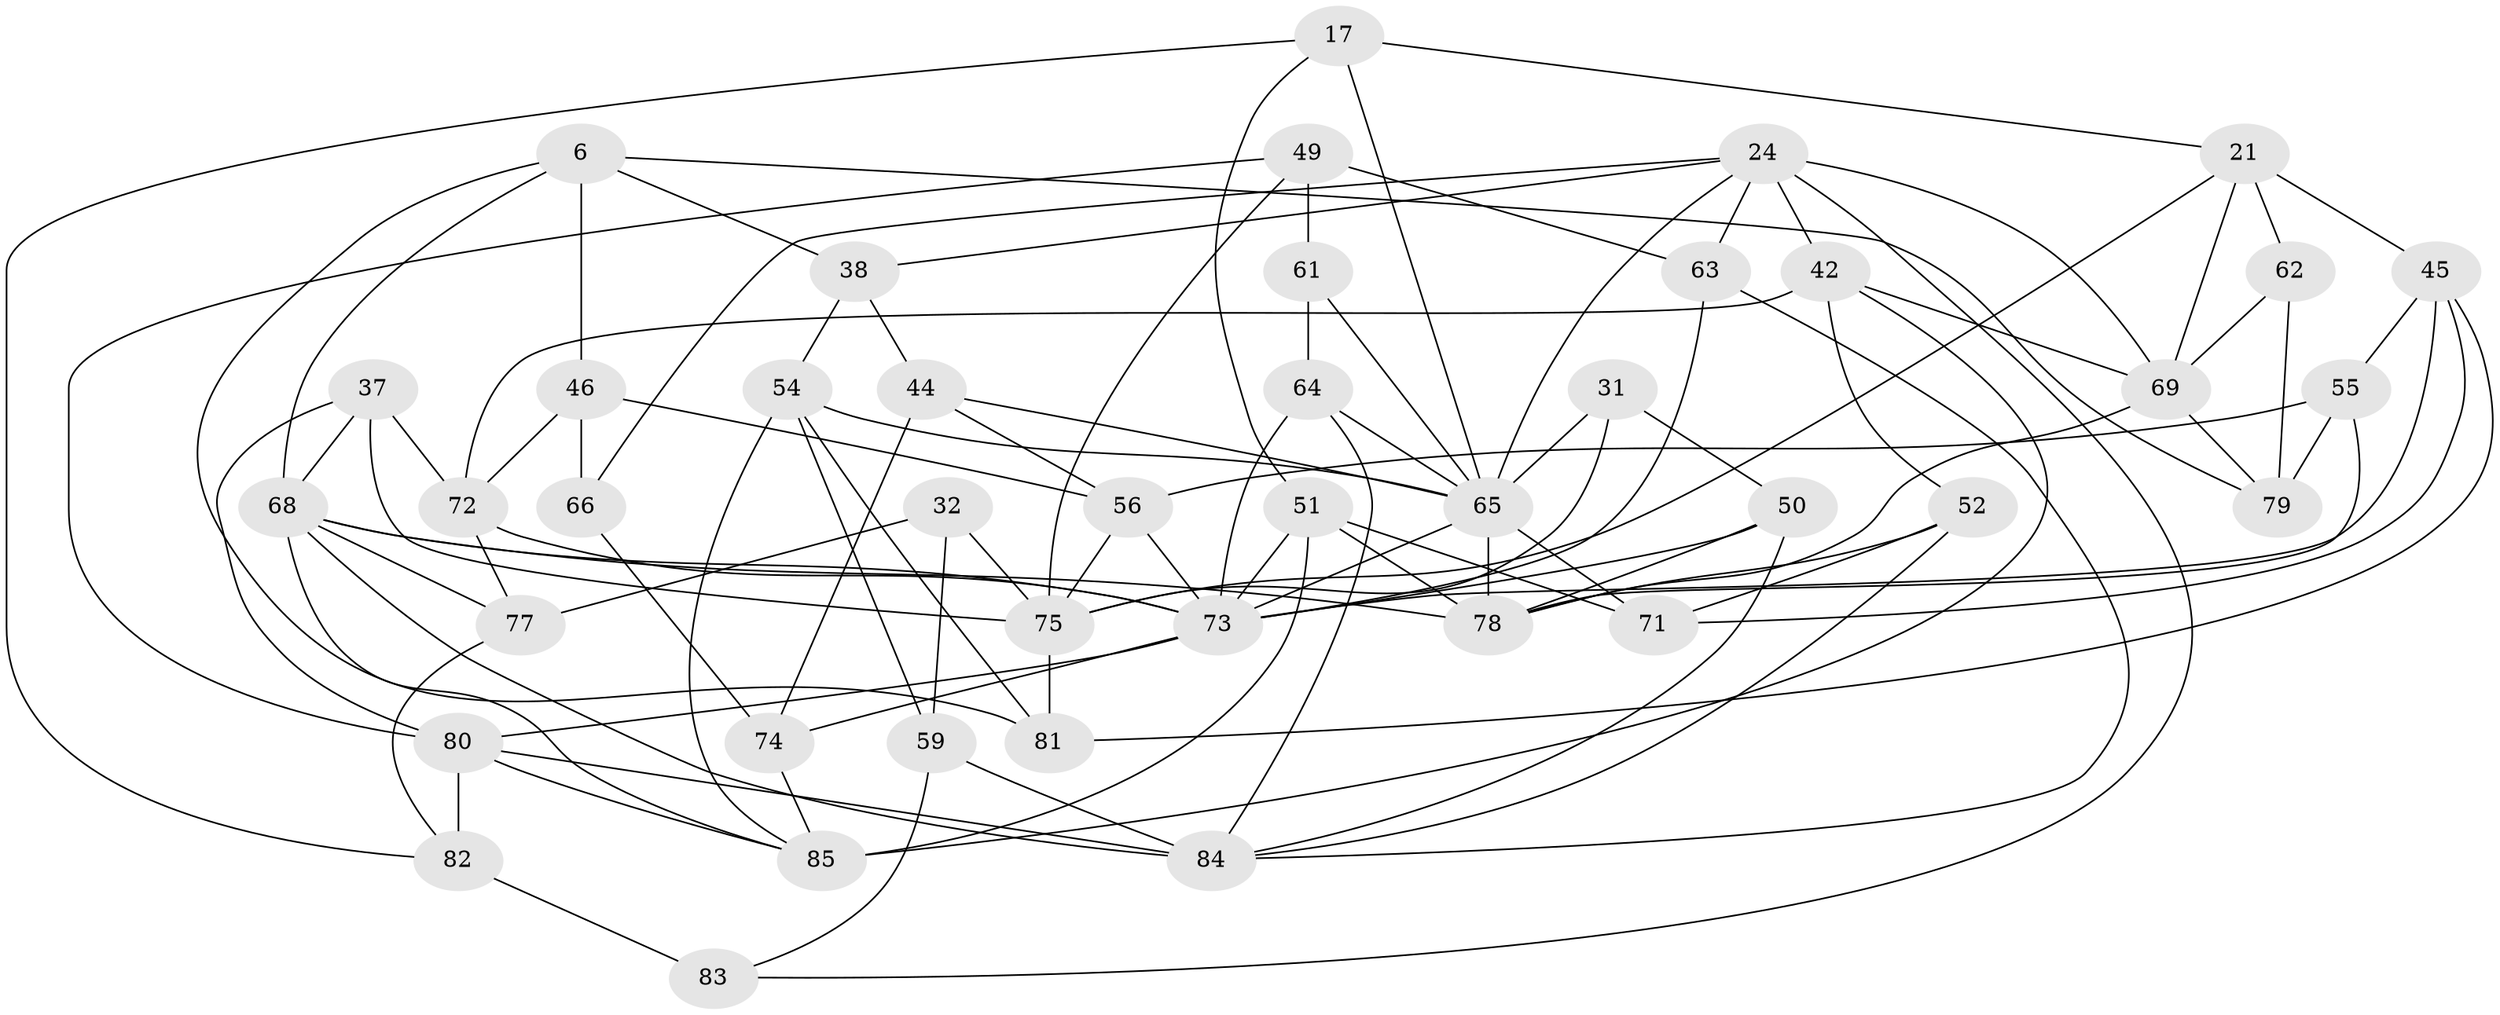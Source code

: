 // original degree distribution, {4: 1.0}
// Generated by graph-tools (version 1.1) at 2025/02/03/04/25 22:02:47]
// undirected, 42 vertices, 102 edges
graph export_dot {
graph [start="1"]
  node [color=gray90,style=filled];
  6 [super="+1"];
  17;
  21 [super="+10"];
  24 [super="+15+23"];
  31;
  32;
  37;
  38;
  42 [super="+2+4"];
  44;
  45 [super="+39"];
  46 [super="+26"];
  49;
  50;
  51 [super="+25+18"];
  52;
  54 [super="+53"];
  55;
  56 [super="+30"];
  59 [super="+20"];
  61;
  62;
  63;
  64 [super="+43"];
  65 [super="+7+13+41"];
  66;
  68 [super="+27+60"];
  69 [super="+36"];
  71;
  72 [super="+12"];
  73 [super="+70+57"];
  74;
  75 [super="+35+48"];
  77;
  78 [super="+58+29"];
  79;
  80 [super="+67+76"];
  81 [super="+34"];
  82 [super="+22"];
  83;
  84 [super="+16"];
  85 [super="+40+47"];
  6 -- 38;
  6 -- 46 [weight=2];
  6 -- 79;
  6 -- 68;
  6 -- 81;
  17 -- 21;
  17 -- 51;
  17 -- 82;
  17 -- 65;
  21 -- 69;
  21 -- 62 [weight=2];
  21 -- 45;
  21 -- 75;
  24 -- 83;
  24 -- 66;
  24 -- 42 [weight=2];
  24 -- 69;
  24 -- 63;
  24 -- 65;
  24 -- 38;
  31 -- 50;
  31 -- 65 [weight=2];
  31 -- 75;
  32 -- 77;
  32 -- 75;
  32 -- 59 [weight=2];
  37 -- 72;
  37 -- 80;
  37 -- 68;
  37 -- 75;
  38 -- 54;
  38 -- 44;
  42 -- 72 [weight=2];
  42 -- 85 [weight=2];
  42 -- 52;
  42 -- 69;
  44 -- 74;
  44 -- 65;
  44 -- 56;
  45 -- 73 [weight=2];
  45 -- 55;
  45 -- 81;
  45 -- 71;
  46 -- 66 [weight=2];
  46 -- 72;
  46 -- 56;
  49 -- 61;
  49 -- 63;
  49 -- 80;
  49 -- 75;
  50 -- 84;
  50 -- 78;
  50 -- 73;
  51 -- 85 [weight=3];
  51 -- 78;
  51 -- 71;
  51 -- 73 [weight=2];
  52 -- 71;
  52 -- 78;
  52 -- 84;
  54 -- 81 [weight=2];
  54 -- 59;
  54 -- 65;
  54 -- 85;
  55 -- 79;
  55 -- 56;
  55 -- 78;
  56 -- 75;
  56 -- 73 [weight=2];
  59 -- 84 [weight=2];
  59 -- 83;
  61 -- 64 [weight=2];
  61 -- 65;
  62 -- 79;
  62 -- 69;
  63 -- 84;
  63 -- 73;
  64 -- 84;
  64 -- 65 [weight=2];
  64 -- 73;
  65 -- 78 [weight=3];
  65 -- 71;
  65 -- 73;
  66 -- 74;
  68 -- 84;
  68 -- 78 [weight=2];
  68 -- 85;
  68 -- 77;
  68 -- 73;
  69 -- 79;
  69 -- 78;
  72 -- 77;
  72 -- 73;
  73 -- 74;
  73 -- 80;
  74 -- 85;
  75 -- 81 [weight=2];
  77 -- 82;
  80 -- 85 [weight=2];
  80 -- 82 [weight=2];
  80 -- 84;
  82 -- 83 [weight=2];
}
